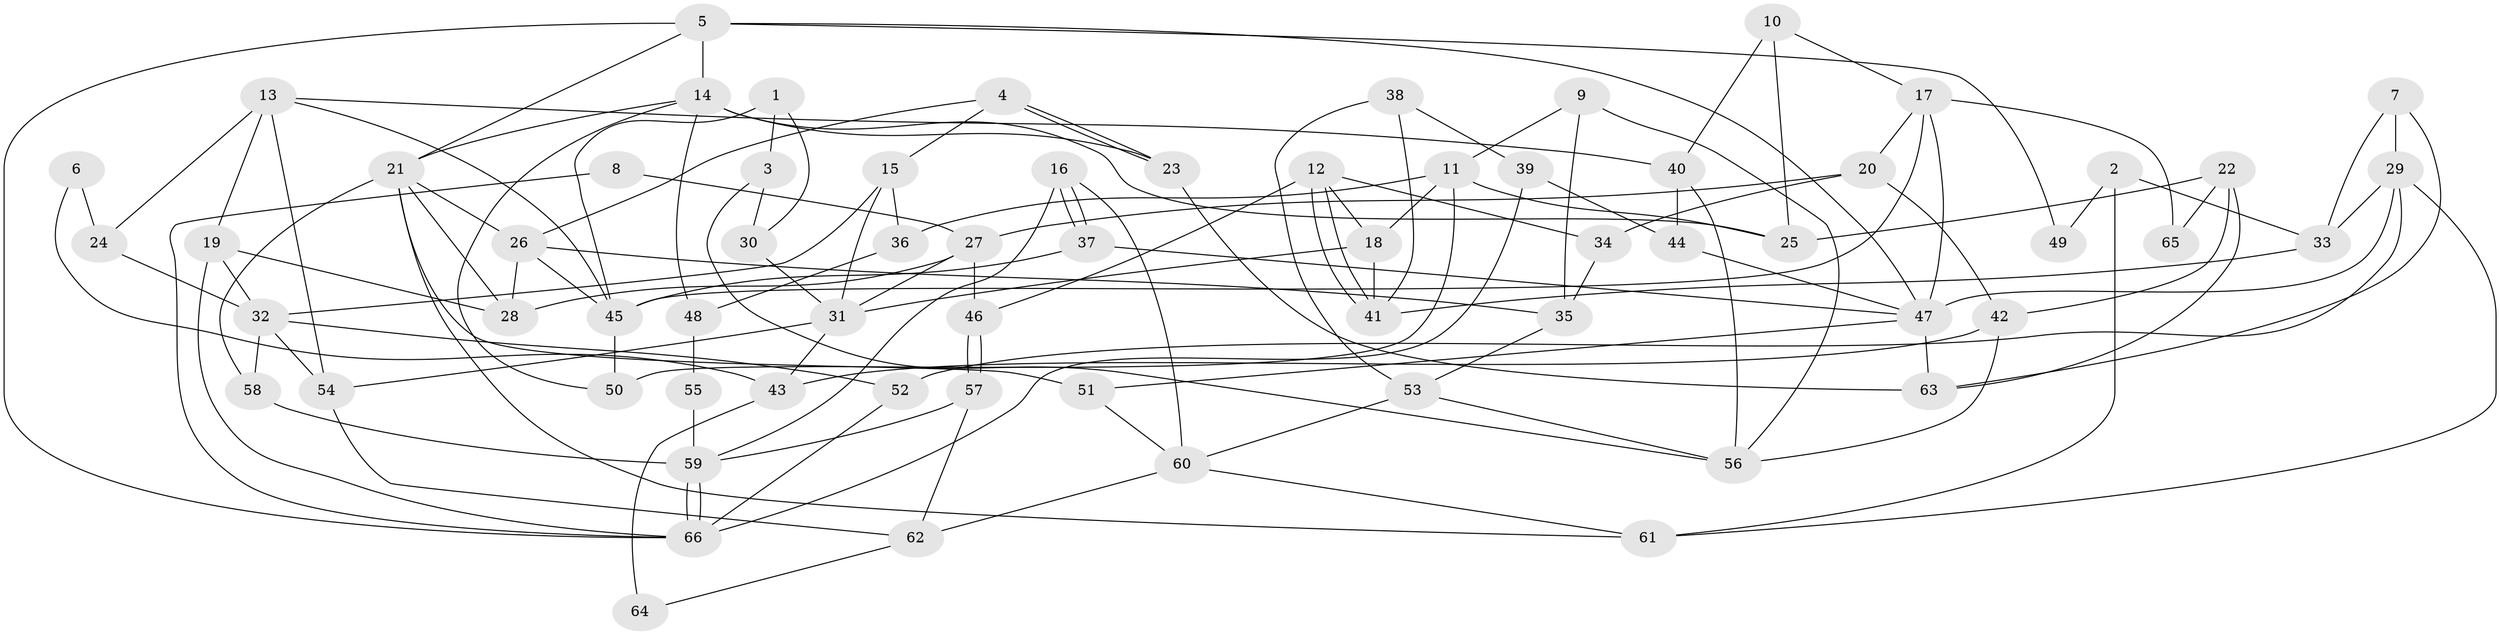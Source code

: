 // Generated by graph-tools (version 1.1) at 2025/14/03/09/25 04:14:53]
// undirected, 66 vertices, 132 edges
graph export_dot {
graph [start="1"]
  node [color=gray90,style=filled];
  1;
  2;
  3;
  4;
  5;
  6;
  7;
  8;
  9;
  10;
  11;
  12;
  13;
  14;
  15;
  16;
  17;
  18;
  19;
  20;
  21;
  22;
  23;
  24;
  25;
  26;
  27;
  28;
  29;
  30;
  31;
  32;
  33;
  34;
  35;
  36;
  37;
  38;
  39;
  40;
  41;
  42;
  43;
  44;
  45;
  46;
  47;
  48;
  49;
  50;
  51;
  52;
  53;
  54;
  55;
  56;
  57;
  58;
  59;
  60;
  61;
  62;
  63;
  64;
  65;
  66;
  1 -- 45;
  1 -- 3;
  1 -- 30;
  2 -- 33;
  2 -- 61;
  2 -- 49;
  3 -- 56;
  3 -- 30;
  4 -- 23;
  4 -- 23;
  4 -- 26;
  4 -- 15;
  5 -- 47;
  5 -- 21;
  5 -- 14;
  5 -- 49;
  5 -- 66;
  6 -- 24;
  6 -- 43;
  7 -- 63;
  7 -- 29;
  7 -- 33;
  8 -- 27;
  8 -- 66;
  9 -- 56;
  9 -- 11;
  9 -- 35;
  10 -- 40;
  10 -- 17;
  10 -- 25;
  11 -- 25;
  11 -- 18;
  11 -- 36;
  11 -- 50;
  12 -- 41;
  12 -- 41;
  12 -- 46;
  12 -- 18;
  12 -- 34;
  13 -- 45;
  13 -- 19;
  13 -- 24;
  13 -- 40;
  13 -- 54;
  14 -- 21;
  14 -- 23;
  14 -- 25;
  14 -- 48;
  14 -- 50;
  15 -- 31;
  15 -- 32;
  15 -- 36;
  16 -- 37;
  16 -- 37;
  16 -- 60;
  16 -- 59;
  17 -- 45;
  17 -- 47;
  17 -- 20;
  17 -- 65;
  18 -- 41;
  18 -- 31;
  19 -- 28;
  19 -- 66;
  19 -- 32;
  20 -- 27;
  20 -- 34;
  20 -- 42;
  21 -- 58;
  21 -- 61;
  21 -- 26;
  21 -- 28;
  21 -- 51;
  22 -- 63;
  22 -- 25;
  22 -- 42;
  22 -- 65;
  23 -- 63;
  24 -- 32;
  26 -- 35;
  26 -- 28;
  26 -- 45;
  27 -- 31;
  27 -- 28;
  27 -- 46;
  29 -- 52;
  29 -- 47;
  29 -- 33;
  29 -- 61;
  30 -- 31;
  31 -- 54;
  31 -- 43;
  32 -- 52;
  32 -- 54;
  32 -- 58;
  33 -- 41;
  34 -- 35;
  35 -- 53;
  36 -- 48;
  37 -- 45;
  37 -- 47;
  38 -- 41;
  38 -- 53;
  38 -- 39;
  39 -- 66;
  39 -- 44;
  40 -- 44;
  40 -- 56;
  42 -- 43;
  42 -- 56;
  43 -- 64;
  44 -- 47;
  45 -- 50;
  46 -- 57;
  46 -- 57;
  47 -- 51;
  47 -- 63;
  48 -- 55;
  51 -- 60;
  52 -- 66;
  53 -- 56;
  53 -- 60;
  54 -- 62;
  55 -- 59;
  57 -- 59;
  57 -- 62;
  58 -- 59;
  59 -- 66;
  59 -- 66;
  60 -- 62;
  60 -- 61;
  62 -- 64;
}
